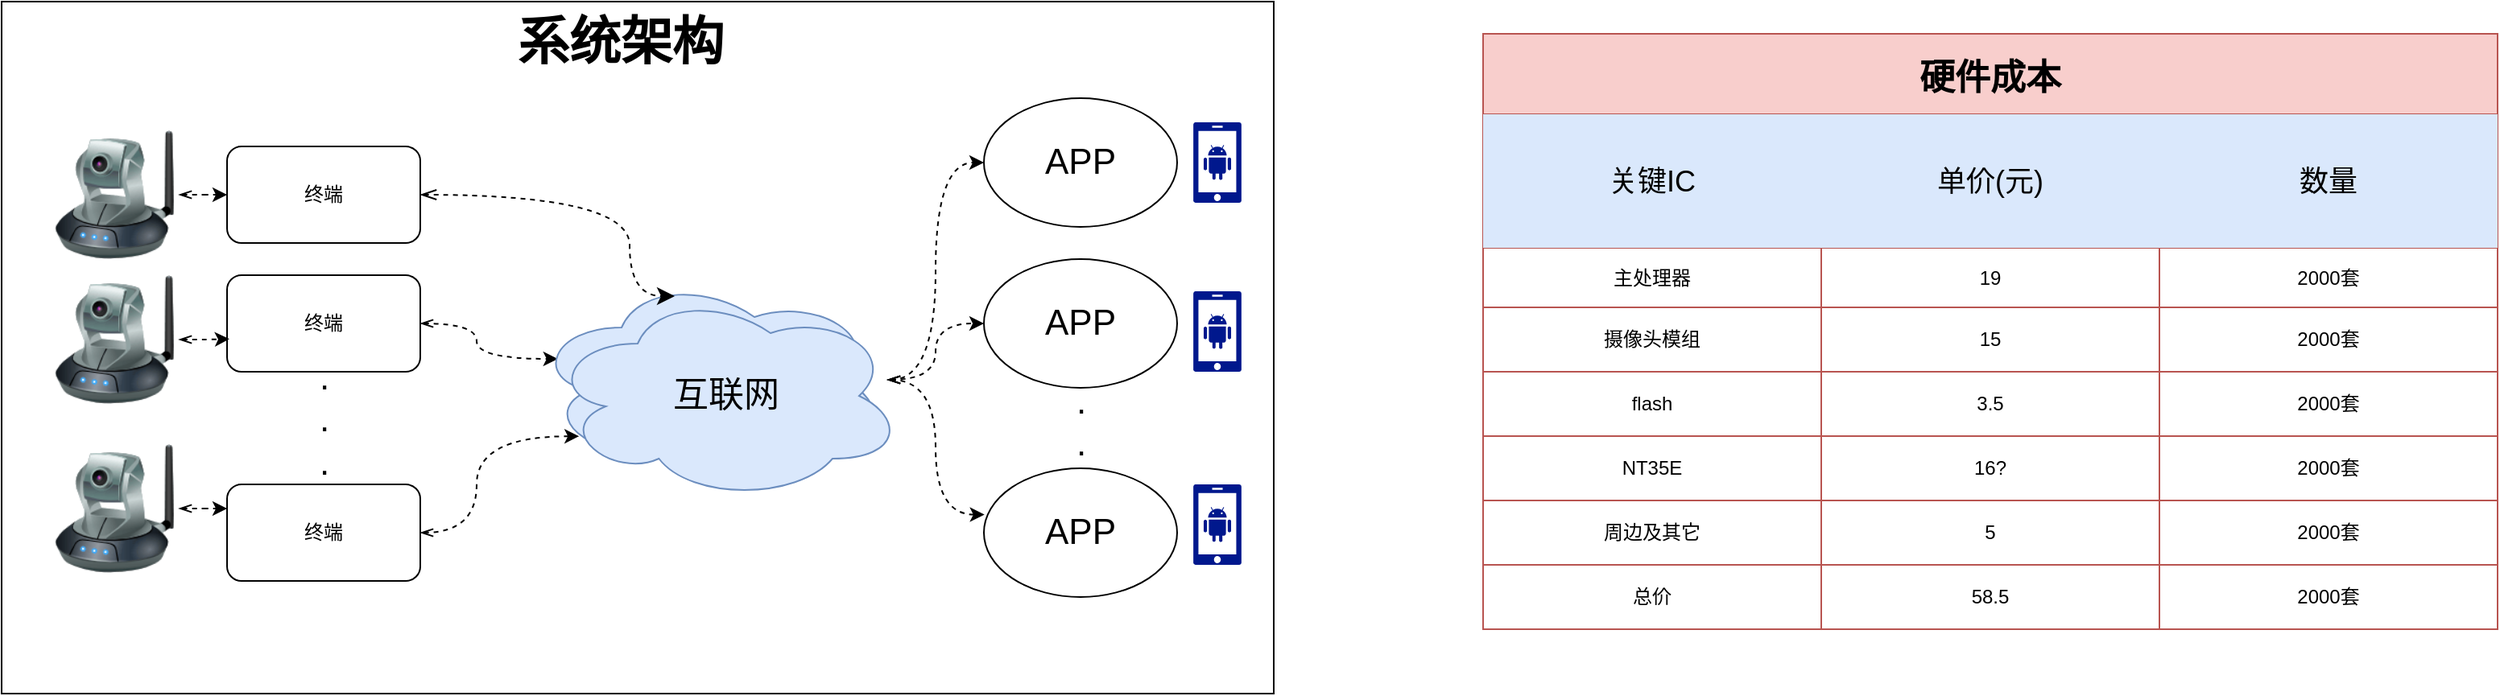 <mxfile version="20.8.20" type="github">
  <diagram id="fxU_WV-ga9fd_F4JrnZT" name="第 1 页">
    <mxGraphModel dx="1105" dy="578" grid="1" gridSize="10" guides="1" tooltips="1" connect="1" arrows="1" fold="1" page="1" pageScale="1" pageWidth="827" pageHeight="1169" math="0" shadow="0">
      <root>
        <mxCell id="0" />
        <mxCell id="1" parent="0" />
        <mxCell id="iTM5kjE527-mfCNKl9yt-34" value="" style="whiteSpace=wrap;html=1;fontSize=32;fontColor=#000000;" parent="1" vertex="1">
          <mxGeometry x="30" y="130" width="790" height="430" as="geometry" />
        </mxCell>
        <mxCell id="iTM5kjE527-mfCNKl9yt-1" value="终端" style="rounded=1;whiteSpace=wrap;html=1;" parent="1" vertex="1">
          <mxGeometry x="170" y="220" width="120" height="60" as="geometry" />
        </mxCell>
        <mxCell id="iTM5kjE527-mfCNKl9yt-12" style="edgeStyle=orthogonalEdgeStyle;curved=1;orthogonalLoop=1;jettySize=auto;html=1;entryX=0.07;entryY=0.4;entryDx=0;entryDy=0;entryPerimeter=0;dashed=1;fontSize=22;startArrow=openThin;startFill=0;" parent="1" source="iTM5kjE527-mfCNKl9yt-2" target="iTM5kjE527-mfCNKl9yt-5" edge="1">
          <mxGeometry relative="1" as="geometry" />
        </mxCell>
        <mxCell id="iTM5kjE527-mfCNKl9yt-2" value="终端" style="rounded=1;whiteSpace=wrap;html=1;" parent="1" vertex="1">
          <mxGeometry x="170" y="300" width="120" height="60" as="geometry" />
        </mxCell>
        <mxCell id="iTM5kjE527-mfCNKl9yt-13" style="edgeStyle=orthogonalEdgeStyle;curved=1;orthogonalLoop=1;jettySize=auto;html=1;entryX=0.13;entryY=0.77;entryDx=0;entryDy=0;entryPerimeter=0;dashed=1;fontSize=22;startArrow=openThin;startFill=0;" parent="1" source="iTM5kjE527-mfCNKl9yt-3" target="iTM5kjE527-mfCNKl9yt-5" edge="1">
          <mxGeometry relative="1" as="geometry" />
        </mxCell>
        <mxCell id="iTM5kjE527-mfCNKl9yt-3" value="终端" style="rounded=1;whiteSpace=wrap;html=1;" parent="1" vertex="1">
          <mxGeometry x="170" y="430" width="120" height="60" as="geometry" />
        </mxCell>
        <mxCell id="iTM5kjE527-mfCNKl9yt-4" value="&lt;font style=&quot;font-size: 22px;&quot;&gt;.&lt;br&gt;.&lt;br&gt;.&lt;/font&gt;" style="text;html=1;align=center;verticalAlign=middle;resizable=0;points=[];autosize=1;strokeColor=none;fillColor=none;" parent="1" vertex="1">
          <mxGeometry x="215" y="345" width="30" height="90" as="geometry" />
        </mxCell>
        <mxCell id="iTM5kjE527-mfCNKl9yt-14" style="edgeStyle=orthogonalEdgeStyle;curved=1;orthogonalLoop=1;jettySize=auto;html=1;entryX=0;entryY=0.5;entryDx=0;entryDy=0;dashed=1;fontSize=22;startArrow=openThin;startFill=0;" parent="1" source="iTM5kjE527-mfCNKl9yt-5" target="iTM5kjE527-mfCNKl9yt-6" edge="1">
          <mxGeometry relative="1" as="geometry" />
        </mxCell>
        <mxCell id="iTM5kjE527-mfCNKl9yt-15" style="edgeStyle=orthogonalEdgeStyle;curved=1;orthogonalLoop=1;jettySize=auto;html=1;dashed=1;fontSize=22;startArrow=openThin;startFill=0;" parent="1" source="iTM5kjE527-mfCNKl9yt-5" target="iTM5kjE527-mfCNKl9yt-7" edge="1">
          <mxGeometry relative="1" as="geometry" />
        </mxCell>
        <mxCell id="iTM5kjE527-mfCNKl9yt-16" style="edgeStyle=orthogonalEdgeStyle;curved=1;orthogonalLoop=1;jettySize=auto;html=1;entryX=0.003;entryY=0.36;entryDx=0;entryDy=0;entryPerimeter=0;dashed=1;fontSize=22;startArrow=openThin;startFill=0;" parent="1" source="iTM5kjE527-mfCNKl9yt-5" target="iTM5kjE527-mfCNKl9yt-9" edge="1">
          <mxGeometry relative="1" as="geometry" />
        </mxCell>
        <mxCell id="iTM5kjE527-mfCNKl9yt-5" value="互联网" style="ellipse;shape=cloud;whiteSpace=wrap;html=1;fontSize=22;fillColor=#dae8fc;strokeColor=#6c8ebf;" parent="1" vertex="1">
          <mxGeometry x="360" y="300" width="220" height="130" as="geometry" />
        </mxCell>
        <mxCell id="iTM5kjE527-mfCNKl9yt-6" value="APP" style="ellipse;whiteSpace=wrap;html=1;fontSize=22;" parent="1" vertex="1">
          <mxGeometry x="640" y="190" width="120" height="80" as="geometry" />
        </mxCell>
        <mxCell id="iTM5kjE527-mfCNKl9yt-7" value="APP" style="ellipse;whiteSpace=wrap;html=1;fontSize=22;" parent="1" vertex="1">
          <mxGeometry x="640" y="290" width="120" height="80" as="geometry" />
        </mxCell>
        <mxCell id="iTM5kjE527-mfCNKl9yt-8" value="&lt;font style=&quot;font-size: 22px;&quot;&gt;.&lt;br&gt;.&lt;br&gt;.&lt;/font&gt;" style="text;html=1;align=center;verticalAlign=middle;resizable=0;points=[];autosize=1;strokeColor=none;fillColor=none;" parent="1" vertex="1">
          <mxGeometry x="685" y="360" width="30" height="90" as="geometry" />
        </mxCell>
        <mxCell id="iTM5kjE527-mfCNKl9yt-9" value="APP" style="ellipse;whiteSpace=wrap;html=1;fontSize=22;" parent="1" vertex="1">
          <mxGeometry x="640" y="420" width="120" height="80" as="geometry" />
        </mxCell>
        <mxCell id="iTM5kjE527-mfCNKl9yt-11" value="" style="edgeStyle=segmentEdgeStyle;endArrow=classic;html=1;curved=1;endSize=8;startSize=8;sourcePerimeterSpacing=0;targetPerimeterSpacing=0;fontSize=22;startArrow=openThin;startFill=0;exitX=1;exitY=0.5;exitDx=0;exitDy=0;entryX=0.4;entryY=0.1;entryDx=0;entryDy=0;entryPerimeter=0;dashed=1;" parent="1" source="iTM5kjE527-mfCNKl9yt-1" target="iTM5kjE527-mfCNKl9yt-5" edge="1">
          <mxGeometry width="100" relative="1" as="geometry">
            <mxPoint x="370" y="220" as="sourcePoint" />
            <mxPoint x="470" y="260" as="targetPoint" />
            <Array as="points">
              <mxPoint x="420" y="250" />
              <mxPoint x="420" y="313" />
            </Array>
          </mxGeometry>
        </mxCell>
        <mxCell id="iTM5kjE527-mfCNKl9yt-21" style="edgeStyle=orthogonalEdgeStyle;curved=1;orthogonalLoop=1;jettySize=auto;html=1;entryX=0;entryY=0.5;entryDx=0;entryDy=0;dashed=1;fontSize=22;startArrow=openThin;startFill=0;" parent="1" source="iTM5kjE527-mfCNKl9yt-18" target="iTM5kjE527-mfCNKl9yt-1" edge="1">
          <mxGeometry relative="1" as="geometry" />
        </mxCell>
        <mxCell id="iTM5kjE527-mfCNKl9yt-18" value="" style="image;html=1;image=img/lib/clip_art/networking/Ip_Camera_128x128.png;fontSize=22;" parent="1" vertex="1">
          <mxGeometry x="60" y="210" width="80" height="80" as="geometry" />
        </mxCell>
        <mxCell id="iTM5kjE527-mfCNKl9yt-22" style="edgeStyle=orthogonalEdgeStyle;curved=1;orthogonalLoop=1;jettySize=auto;html=1;entryX=0.012;entryY=0.66;entryDx=0;entryDy=0;entryPerimeter=0;dashed=1;fontSize=22;startArrow=openThin;startFill=0;" parent="1" source="iTM5kjE527-mfCNKl9yt-19" target="iTM5kjE527-mfCNKl9yt-2" edge="1">
          <mxGeometry relative="1" as="geometry" />
        </mxCell>
        <mxCell id="iTM5kjE527-mfCNKl9yt-19" value="" style="image;html=1;image=img/lib/clip_art/networking/Ip_Camera_128x128.png;fontSize=22;" parent="1" vertex="1">
          <mxGeometry x="60" y="300" width="80" height="80" as="geometry" />
        </mxCell>
        <mxCell id="iTM5kjE527-mfCNKl9yt-23" style="edgeStyle=orthogonalEdgeStyle;curved=1;orthogonalLoop=1;jettySize=auto;html=1;entryX=0;entryY=0.25;entryDx=0;entryDy=0;dashed=1;fontSize=22;startArrow=openThin;startFill=0;" parent="1" source="iTM5kjE527-mfCNKl9yt-20" target="iTM5kjE527-mfCNKl9yt-3" edge="1">
          <mxGeometry relative="1" as="geometry" />
        </mxCell>
        <mxCell id="iTM5kjE527-mfCNKl9yt-20" value="" style="image;html=1;image=img/lib/clip_art/networking/Ip_Camera_128x128.png;fontSize=22;" parent="1" vertex="1">
          <mxGeometry x="60" y="405" width="80" height="80" as="geometry" />
        </mxCell>
        <mxCell id="iTM5kjE527-mfCNKl9yt-24" value="系统架构" style="text;html=1;align=center;verticalAlign=middle;resizable=0;points=[];autosize=1;fontSize=32;fontStyle=1" parent="1" vertex="1">
          <mxGeometry x="339" y="130" width="150" height="50" as="geometry" />
        </mxCell>
        <mxCell id="iTM5kjE527-mfCNKl9yt-27" value="互联网" style="ellipse;shape=cloud;whiteSpace=wrap;html=1;fontSize=22;fillColor=#dae8fc;strokeColor=#6c8ebf;" parent="1" vertex="1">
          <mxGeometry x="370" y="310" width="220" height="130" as="geometry" />
        </mxCell>
        <mxCell id="iTM5kjE527-mfCNKl9yt-30" value="" style="sketch=0;aspect=fixed;pointerEvents=1;shadow=0;dashed=0;html=1;strokeColor=none;labelPosition=center;verticalLabelPosition=bottom;verticalAlign=top;align=center;fillColor=#00188D;shape=mxgraph.mscae.enterprise.android_phone;fontSize=32;fontColor=#000000;" parent="1" vertex="1">
          <mxGeometry x="770" y="205" width="30" height="50" as="geometry" />
        </mxCell>
        <mxCell id="iTM5kjE527-mfCNKl9yt-32" value="" style="sketch=0;aspect=fixed;pointerEvents=1;shadow=0;dashed=0;html=1;strokeColor=none;labelPosition=center;verticalLabelPosition=bottom;verticalAlign=top;align=center;fillColor=#00188D;shape=mxgraph.mscae.enterprise.android_phone;fontSize=32;fontColor=#000000;" parent="1" vertex="1">
          <mxGeometry x="770" y="310" width="30" height="50" as="geometry" />
        </mxCell>
        <mxCell id="iTM5kjE527-mfCNKl9yt-33" value="" style="sketch=0;aspect=fixed;pointerEvents=1;shadow=0;dashed=0;html=1;strokeColor=none;labelPosition=center;verticalLabelPosition=bottom;verticalAlign=top;align=center;fillColor=#00188D;shape=mxgraph.mscae.enterprise.android_phone;fontSize=32;fontColor=#000000;" parent="1" vertex="1">
          <mxGeometry x="770" y="430" width="30" height="50" as="geometry" />
        </mxCell>
        <mxCell id="l0CBH4UQ_G5ezGRUhRJa-1" value="硬件成本" style="shape=table;startSize=50;container=1;collapsible=0;childLayout=tableLayout;fontSize=22;fillColor=#f8cecc;strokeColor=#b85450;fontStyle=1" vertex="1" parent="1">
          <mxGeometry x="950" y="150" width="630" height="370" as="geometry" />
        </mxCell>
        <mxCell id="l0CBH4UQ_G5ezGRUhRJa-2" value="" style="shape=tableRow;horizontal=0;startSize=0;swimlaneHead=0;swimlaneBody=0;strokeColor=inherit;top=0;left=0;bottom=0;right=0;collapsible=0;dropTarget=0;fillColor=none;points=[[0,0.5],[1,0.5]];portConstraint=eastwest;" vertex="1" parent="l0CBH4UQ_G5ezGRUhRJa-1">
          <mxGeometry y="50" width="630" height="83" as="geometry" />
        </mxCell>
        <mxCell id="l0CBH4UQ_G5ezGRUhRJa-3" value="关键IC" style="shape=partialRectangle;html=1;whiteSpace=wrap;connectable=0;strokeColor=#6c8ebf;overflow=hidden;fillColor=#dae8fc;top=0;left=0;bottom=0;right=0;pointerEvents=1;fontSize=18;" vertex="1" parent="l0CBH4UQ_G5ezGRUhRJa-2">
          <mxGeometry width="210" height="83" as="geometry">
            <mxRectangle width="210" height="83" as="alternateBounds" />
          </mxGeometry>
        </mxCell>
        <mxCell id="l0CBH4UQ_G5ezGRUhRJa-4" value="单价(元)" style="shape=partialRectangle;html=1;whiteSpace=wrap;connectable=0;strokeColor=#6c8ebf;overflow=hidden;fillColor=#dae8fc;top=0;left=0;bottom=0;right=0;pointerEvents=1;fontSize=18;" vertex="1" parent="l0CBH4UQ_G5ezGRUhRJa-2">
          <mxGeometry x="210" width="210" height="83" as="geometry">
            <mxRectangle width="210" height="83" as="alternateBounds" />
          </mxGeometry>
        </mxCell>
        <mxCell id="l0CBH4UQ_G5ezGRUhRJa-5" value="数量" style="shape=partialRectangle;html=1;whiteSpace=wrap;connectable=0;strokeColor=#6c8ebf;overflow=hidden;fillColor=#dae8fc;top=0;left=0;bottom=0;right=0;pointerEvents=1;fontSize=18;" vertex="1" parent="l0CBH4UQ_G5ezGRUhRJa-2">
          <mxGeometry x="420" width="210" height="83" as="geometry">
            <mxRectangle width="210" height="83" as="alternateBounds" />
          </mxGeometry>
        </mxCell>
        <mxCell id="l0CBH4UQ_G5ezGRUhRJa-6" value="" style="shape=tableRow;horizontal=0;startSize=0;swimlaneHead=0;swimlaneBody=0;strokeColor=inherit;top=0;left=0;bottom=0;right=0;collapsible=0;dropTarget=0;fillColor=none;points=[[0,0.5],[1,0.5]];portConstraint=eastwest;" vertex="1" parent="l0CBH4UQ_G5ezGRUhRJa-1">
          <mxGeometry y="133" width="630" height="37" as="geometry" />
        </mxCell>
        <mxCell id="l0CBH4UQ_G5ezGRUhRJa-7" value="主处理器" style="shape=partialRectangle;html=1;whiteSpace=wrap;connectable=0;strokeColor=inherit;overflow=hidden;fillColor=none;top=0;left=0;bottom=0;right=0;pointerEvents=1;" vertex="1" parent="l0CBH4UQ_G5ezGRUhRJa-6">
          <mxGeometry width="210" height="37" as="geometry">
            <mxRectangle width="210" height="37" as="alternateBounds" />
          </mxGeometry>
        </mxCell>
        <mxCell id="l0CBH4UQ_G5ezGRUhRJa-8" value="19" style="shape=partialRectangle;html=1;whiteSpace=wrap;connectable=0;strokeColor=inherit;overflow=hidden;fillColor=none;top=0;left=0;bottom=0;right=0;pointerEvents=1;" vertex="1" parent="l0CBH4UQ_G5ezGRUhRJa-6">
          <mxGeometry x="210" width="210" height="37" as="geometry">
            <mxRectangle width="210" height="37" as="alternateBounds" />
          </mxGeometry>
        </mxCell>
        <mxCell id="l0CBH4UQ_G5ezGRUhRJa-9" value="2000套" style="shape=partialRectangle;html=1;whiteSpace=wrap;connectable=0;strokeColor=inherit;overflow=hidden;fillColor=none;top=0;left=0;bottom=0;right=0;pointerEvents=1;" vertex="1" parent="l0CBH4UQ_G5ezGRUhRJa-6">
          <mxGeometry x="420" width="210" height="37" as="geometry">
            <mxRectangle width="210" height="37" as="alternateBounds" />
          </mxGeometry>
        </mxCell>
        <mxCell id="l0CBH4UQ_G5ezGRUhRJa-10" value="" style="shape=tableRow;horizontal=0;startSize=0;swimlaneHead=0;swimlaneBody=0;strokeColor=inherit;top=0;left=0;bottom=0;right=0;collapsible=0;dropTarget=0;fillColor=none;points=[[0,0.5],[1,0.5]];portConstraint=eastwest;" vertex="1" parent="l0CBH4UQ_G5ezGRUhRJa-1">
          <mxGeometry y="170" width="630" height="40" as="geometry" />
        </mxCell>
        <mxCell id="l0CBH4UQ_G5ezGRUhRJa-11" value="摄像头模组" style="shape=partialRectangle;html=1;whiteSpace=wrap;connectable=0;strokeColor=inherit;overflow=hidden;fillColor=none;top=0;left=0;bottom=0;right=0;pointerEvents=1;" vertex="1" parent="l0CBH4UQ_G5ezGRUhRJa-10">
          <mxGeometry width="210" height="40" as="geometry">
            <mxRectangle width="210" height="40" as="alternateBounds" />
          </mxGeometry>
        </mxCell>
        <mxCell id="l0CBH4UQ_G5ezGRUhRJa-12" value="15" style="shape=partialRectangle;html=1;whiteSpace=wrap;connectable=0;strokeColor=inherit;overflow=hidden;fillColor=none;top=0;left=0;bottom=0;right=0;pointerEvents=1;" vertex="1" parent="l0CBH4UQ_G5ezGRUhRJa-10">
          <mxGeometry x="210" width="210" height="40" as="geometry">
            <mxRectangle width="210" height="40" as="alternateBounds" />
          </mxGeometry>
        </mxCell>
        <mxCell id="l0CBH4UQ_G5ezGRUhRJa-13" value="2000套" style="shape=partialRectangle;html=1;whiteSpace=wrap;connectable=0;strokeColor=inherit;overflow=hidden;fillColor=none;top=0;left=0;bottom=0;right=0;pointerEvents=1;" vertex="1" parent="l0CBH4UQ_G5ezGRUhRJa-10">
          <mxGeometry x="420" width="210" height="40" as="geometry">
            <mxRectangle width="210" height="40" as="alternateBounds" />
          </mxGeometry>
        </mxCell>
        <mxCell id="l0CBH4UQ_G5ezGRUhRJa-14" value="" style="shape=tableRow;horizontal=0;startSize=0;swimlaneHead=0;swimlaneBody=0;strokeColor=inherit;top=0;left=0;bottom=0;right=0;collapsible=0;dropTarget=0;fillColor=none;points=[[0,0.5],[1,0.5]];portConstraint=eastwest;" vertex="1" parent="l0CBH4UQ_G5ezGRUhRJa-1">
          <mxGeometry y="210" width="630" height="40" as="geometry" />
        </mxCell>
        <mxCell id="l0CBH4UQ_G5ezGRUhRJa-15" value="flash" style="shape=partialRectangle;html=1;whiteSpace=wrap;connectable=0;strokeColor=inherit;overflow=hidden;fillColor=none;top=0;left=0;bottom=0;right=0;pointerEvents=1;" vertex="1" parent="l0CBH4UQ_G5ezGRUhRJa-14">
          <mxGeometry width="210" height="40" as="geometry">
            <mxRectangle width="210" height="40" as="alternateBounds" />
          </mxGeometry>
        </mxCell>
        <mxCell id="l0CBH4UQ_G5ezGRUhRJa-16" value="3.5" style="shape=partialRectangle;html=1;whiteSpace=wrap;connectable=0;strokeColor=inherit;overflow=hidden;fillColor=none;top=0;left=0;bottom=0;right=0;pointerEvents=1;" vertex="1" parent="l0CBH4UQ_G5ezGRUhRJa-14">
          <mxGeometry x="210" width="210" height="40" as="geometry">
            <mxRectangle width="210" height="40" as="alternateBounds" />
          </mxGeometry>
        </mxCell>
        <mxCell id="l0CBH4UQ_G5ezGRUhRJa-17" value="2000套" style="shape=partialRectangle;html=1;whiteSpace=wrap;connectable=0;strokeColor=inherit;overflow=hidden;fillColor=none;top=0;left=0;bottom=0;right=0;pointerEvents=1;" vertex="1" parent="l0CBH4UQ_G5ezGRUhRJa-14">
          <mxGeometry x="420" width="210" height="40" as="geometry">
            <mxRectangle width="210" height="40" as="alternateBounds" />
          </mxGeometry>
        </mxCell>
        <mxCell id="l0CBH4UQ_G5ezGRUhRJa-18" style="shape=tableRow;horizontal=0;startSize=0;swimlaneHead=0;swimlaneBody=0;strokeColor=inherit;top=0;left=0;bottom=0;right=0;collapsible=0;dropTarget=0;fillColor=none;points=[[0,0.5],[1,0.5]];portConstraint=eastwest;" vertex="1" parent="l0CBH4UQ_G5ezGRUhRJa-1">
          <mxGeometry y="250" width="630" height="40" as="geometry" />
        </mxCell>
        <mxCell id="l0CBH4UQ_G5ezGRUhRJa-19" value="NT35E" style="shape=partialRectangle;html=1;whiteSpace=wrap;connectable=0;strokeColor=inherit;overflow=hidden;fillColor=none;top=0;left=0;bottom=0;right=0;pointerEvents=1;" vertex="1" parent="l0CBH4UQ_G5ezGRUhRJa-18">
          <mxGeometry width="210" height="40" as="geometry">
            <mxRectangle width="210" height="40" as="alternateBounds" />
          </mxGeometry>
        </mxCell>
        <mxCell id="l0CBH4UQ_G5ezGRUhRJa-20" value="16?" style="shape=partialRectangle;html=1;whiteSpace=wrap;connectable=0;strokeColor=inherit;overflow=hidden;fillColor=none;top=0;left=0;bottom=0;right=0;pointerEvents=1;" vertex="1" parent="l0CBH4UQ_G5ezGRUhRJa-18">
          <mxGeometry x="210" width="210" height="40" as="geometry">
            <mxRectangle width="210" height="40" as="alternateBounds" />
          </mxGeometry>
        </mxCell>
        <mxCell id="l0CBH4UQ_G5ezGRUhRJa-21" value="2000套" style="shape=partialRectangle;html=1;whiteSpace=wrap;connectable=0;strokeColor=inherit;overflow=hidden;fillColor=none;top=0;left=0;bottom=0;right=0;pointerEvents=1;" vertex="1" parent="l0CBH4UQ_G5ezGRUhRJa-18">
          <mxGeometry x="420" width="210" height="40" as="geometry">
            <mxRectangle width="210" height="40" as="alternateBounds" />
          </mxGeometry>
        </mxCell>
        <mxCell id="l0CBH4UQ_G5ezGRUhRJa-22" style="shape=tableRow;horizontal=0;startSize=0;swimlaneHead=0;swimlaneBody=0;strokeColor=inherit;top=0;left=0;bottom=0;right=0;collapsible=0;dropTarget=0;fillColor=none;points=[[0,0.5],[1,0.5]];portConstraint=eastwest;" vertex="1" parent="l0CBH4UQ_G5ezGRUhRJa-1">
          <mxGeometry y="290" width="630" height="40" as="geometry" />
        </mxCell>
        <mxCell id="l0CBH4UQ_G5ezGRUhRJa-23" value="周边及其它" style="shape=partialRectangle;html=1;whiteSpace=wrap;connectable=0;strokeColor=inherit;overflow=hidden;fillColor=none;top=0;left=0;bottom=0;right=0;pointerEvents=1;" vertex="1" parent="l0CBH4UQ_G5ezGRUhRJa-22">
          <mxGeometry width="210" height="40" as="geometry">
            <mxRectangle width="210" height="40" as="alternateBounds" />
          </mxGeometry>
        </mxCell>
        <mxCell id="l0CBH4UQ_G5ezGRUhRJa-24" value="5" style="shape=partialRectangle;html=1;whiteSpace=wrap;connectable=0;strokeColor=inherit;overflow=hidden;fillColor=none;top=0;left=0;bottom=0;right=0;pointerEvents=1;" vertex="1" parent="l0CBH4UQ_G5ezGRUhRJa-22">
          <mxGeometry x="210" width="210" height="40" as="geometry">
            <mxRectangle width="210" height="40" as="alternateBounds" />
          </mxGeometry>
        </mxCell>
        <mxCell id="l0CBH4UQ_G5ezGRUhRJa-25" value="2000套" style="shape=partialRectangle;html=1;whiteSpace=wrap;connectable=0;strokeColor=inherit;overflow=hidden;fillColor=none;top=0;left=0;bottom=0;right=0;pointerEvents=1;" vertex="1" parent="l0CBH4UQ_G5ezGRUhRJa-22">
          <mxGeometry x="420" width="210" height="40" as="geometry">
            <mxRectangle width="210" height="40" as="alternateBounds" />
          </mxGeometry>
        </mxCell>
        <mxCell id="l0CBH4UQ_G5ezGRUhRJa-26" style="shape=tableRow;horizontal=0;startSize=0;swimlaneHead=0;swimlaneBody=0;strokeColor=inherit;top=0;left=0;bottom=0;right=0;collapsible=0;dropTarget=0;fillColor=none;points=[[0,0.5],[1,0.5]];portConstraint=eastwest;" vertex="1" parent="l0CBH4UQ_G5ezGRUhRJa-1">
          <mxGeometry y="330" width="630" height="40" as="geometry" />
        </mxCell>
        <mxCell id="l0CBH4UQ_G5ezGRUhRJa-27" value="总价" style="shape=partialRectangle;html=1;whiteSpace=wrap;connectable=0;strokeColor=inherit;overflow=hidden;fillColor=none;top=0;left=0;bottom=0;right=0;pointerEvents=1;" vertex="1" parent="l0CBH4UQ_G5ezGRUhRJa-26">
          <mxGeometry width="210" height="40" as="geometry">
            <mxRectangle width="210" height="40" as="alternateBounds" />
          </mxGeometry>
        </mxCell>
        <mxCell id="l0CBH4UQ_G5ezGRUhRJa-28" value="58.5" style="shape=partialRectangle;html=1;whiteSpace=wrap;connectable=0;strokeColor=inherit;overflow=hidden;fillColor=none;top=0;left=0;bottom=0;right=0;pointerEvents=1;" vertex="1" parent="l0CBH4UQ_G5ezGRUhRJa-26">
          <mxGeometry x="210" width="210" height="40" as="geometry">
            <mxRectangle width="210" height="40" as="alternateBounds" />
          </mxGeometry>
        </mxCell>
        <mxCell id="l0CBH4UQ_G5ezGRUhRJa-29" value="2000套" style="shape=partialRectangle;html=1;whiteSpace=wrap;connectable=0;strokeColor=inherit;overflow=hidden;fillColor=none;top=0;left=0;bottom=0;right=0;pointerEvents=1;" vertex="1" parent="l0CBH4UQ_G5ezGRUhRJa-26">
          <mxGeometry x="420" width="210" height="40" as="geometry">
            <mxRectangle width="210" height="40" as="alternateBounds" />
          </mxGeometry>
        </mxCell>
      </root>
    </mxGraphModel>
  </diagram>
</mxfile>
